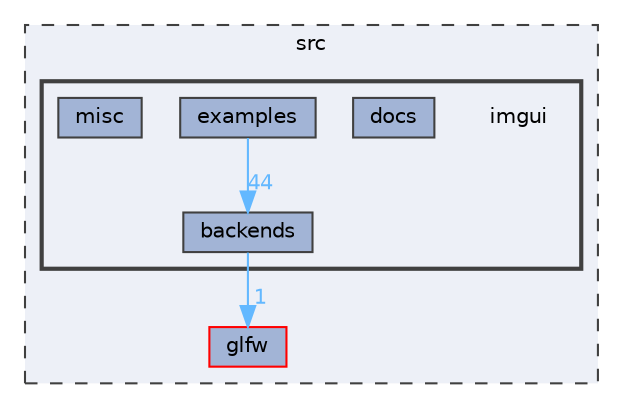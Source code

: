 digraph "src/imgui"
{
 // LATEX_PDF_SIZE
  bgcolor="transparent";
  edge [fontname=Helvetica,fontsize=10,labelfontname=Helvetica,labelfontsize=10];
  node [fontname=Helvetica,fontsize=10,shape=box,height=0.2,width=0.4];
  compound=true
  subgraph clusterdir_68267d1309a1af8e8297ef4c3efbcdba {
    graph [ bgcolor="#edf0f7", pencolor="grey25", label="src", fontname=Helvetica,fontsize=10 style="filled,dashed", URL="dir_68267d1309a1af8e8297ef4c3efbcdba.html",tooltip=""]
  dir_4f42fb64a2a7ed6ea9e03b9eaacd6206 [label="glfw", fillcolor="#a2b4d6", color="red", style="filled", URL="dir_4f42fb64a2a7ed6ea9e03b9eaacd6206.html",tooltip=""];
  subgraph clusterdir_c22cfa1b0f87b4cb70b9efd410032809 {
    graph [ bgcolor="#edf0f7", pencolor="grey25", label="", fontname=Helvetica,fontsize=10 style="filled,bold", URL="dir_c22cfa1b0f87b4cb70b9efd410032809.html",tooltip=""]
    dir_c22cfa1b0f87b4cb70b9efd410032809 [shape=plaintext, label="imgui"];
  dir_2bd33db8981fe9014f88f826609ae445 [label="backends", fillcolor="#a2b4d6", color="grey25", style="filled", URL="dir_2bd33db8981fe9014f88f826609ae445.html",tooltip=""];
  dir_8d96d1b12f88dae0d81c74bc24f93fc2 [label="docs", fillcolor="#a2b4d6", color="grey25", style="filled", URL="dir_8d96d1b12f88dae0d81c74bc24f93fc2.html",tooltip=""];
  dir_380c04e9a2574a9ff29480c235c3e30e [label="examples", fillcolor="#a2b4d6", color="grey25", style="filled", URL="dir_380c04e9a2574a9ff29480c235c3e30e.html",tooltip=""];
  dir_b8ca2f15db7fee9de4a1447775b1dc9c [label="misc", fillcolor="#a2b4d6", color="grey25", style="filled", URL="dir_b8ca2f15db7fee9de4a1447775b1dc9c.html",tooltip=""];
  }
  }
  dir_2bd33db8981fe9014f88f826609ae445->dir_4f42fb64a2a7ed6ea9e03b9eaacd6206 [headlabel="1", labeldistance=1.5 headhref="dir_000000_000035.html" href="dir_000000_000035.html" color="steelblue1" fontcolor="steelblue1"];
  dir_380c04e9a2574a9ff29480c235c3e30e->dir_2bd33db8981fe9014f88f826609ae445 [headlabel="44", labeldistance=1.5 headhref="dir_000031_000000.html" href="dir_000031_000000.html" color="steelblue1" fontcolor="steelblue1"];
}
